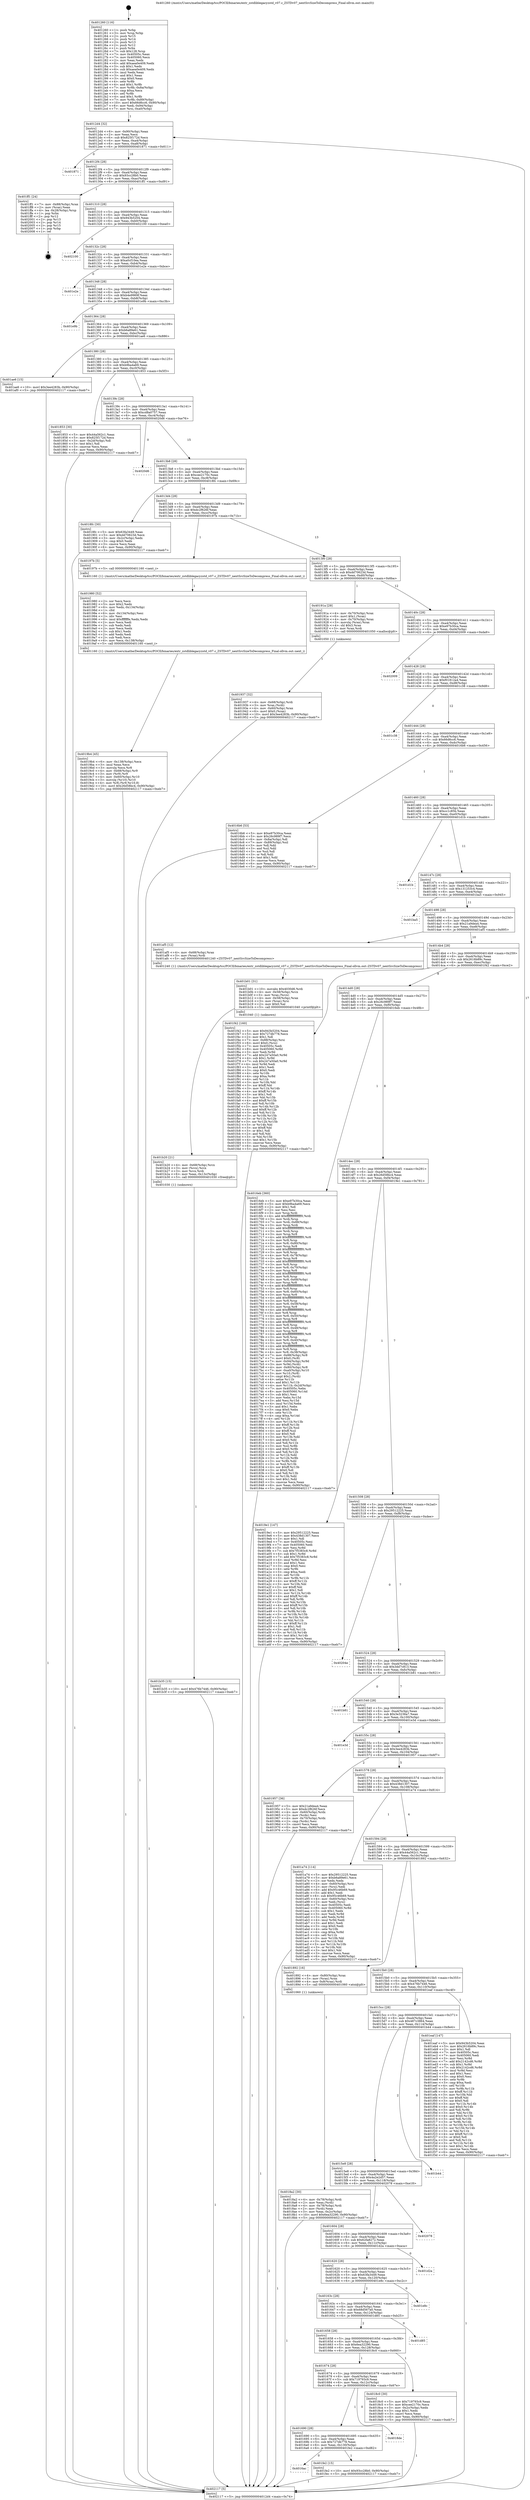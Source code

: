 digraph "0x401260" {
  label = "0x401260 (/mnt/c/Users/mathe/Desktop/tcc/POCII/binaries/extr_zstdliblegacyzstd_v07.c_ZSTDv07_nextSrcSizeToDecompress_Final-ollvm.out::main(0))"
  labelloc = "t"
  node[shape=record]

  Entry [label="",width=0.3,height=0.3,shape=circle,fillcolor=black,style=filled]
  "0x4012d4" [label="{
     0x4012d4 [32]\l
     | [instrs]\l
     &nbsp;&nbsp;0x4012d4 \<+6\>: mov -0x90(%rbp),%eax\l
     &nbsp;&nbsp;0x4012da \<+2\>: mov %eax,%ecx\l
     &nbsp;&nbsp;0x4012dc \<+6\>: sub $0x825f172d,%ecx\l
     &nbsp;&nbsp;0x4012e2 \<+6\>: mov %eax,-0xa4(%rbp)\l
     &nbsp;&nbsp;0x4012e8 \<+6\>: mov %ecx,-0xa8(%rbp)\l
     &nbsp;&nbsp;0x4012ee \<+6\>: je 0000000000401871 \<main+0x611\>\l
  }"]
  "0x401871" [label="{
     0x401871\l
  }", style=dashed]
  "0x4012f4" [label="{
     0x4012f4 [28]\l
     | [instrs]\l
     &nbsp;&nbsp;0x4012f4 \<+5\>: jmp 00000000004012f9 \<main+0x99\>\l
     &nbsp;&nbsp;0x4012f9 \<+6\>: mov -0xa4(%rbp),%eax\l
     &nbsp;&nbsp;0x4012ff \<+5\>: sub $0x93cc28b0,%eax\l
     &nbsp;&nbsp;0x401304 \<+6\>: mov %eax,-0xac(%rbp)\l
     &nbsp;&nbsp;0x40130a \<+6\>: je 0000000000401ff1 \<main+0xd91\>\l
  }"]
  Exit [label="",width=0.3,height=0.3,shape=circle,fillcolor=black,style=filled,peripheries=2]
  "0x401ff1" [label="{
     0x401ff1 [24]\l
     | [instrs]\l
     &nbsp;&nbsp;0x401ff1 \<+7\>: mov -0x88(%rbp),%rax\l
     &nbsp;&nbsp;0x401ff8 \<+2\>: mov (%rax),%eax\l
     &nbsp;&nbsp;0x401ffa \<+4\>: lea -0x28(%rbp),%rsp\l
     &nbsp;&nbsp;0x401ffe \<+1\>: pop %rbx\l
     &nbsp;&nbsp;0x401fff \<+2\>: pop %r12\l
     &nbsp;&nbsp;0x402001 \<+2\>: pop %r13\l
     &nbsp;&nbsp;0x402003 \<+2\>: pop %r14\l
     &nbsp;&nbsp;0x402005 \<+2\>: pop %r15\l
     &nbsp;&nbsp;0x402007 \<+1\>: pop %rbp\l
     &nbsp;&nbsp;0x402008 \<+1\>: ret\l
  }"]
  "0x401310" [label="{
     0x401310 [28]\l
     | [instrs]\l
     &nbsp;&nbsp;0x401310 \<+5\>: jmp 0000000000401315 \<main+0xb5\>\l
     &nbsp;&nbsp;0x401315 \<+6\>: mov -0xa4(%rbp),%eax\l
     &nbsp;&nbsp;0x40131b \<+5\>: sub $0x943b5204,%eax\l
     &nbsp;&nbsp;0x401320 \<+6\>: mov %eax,-0xb0(%rbp)\l
     &nbsp;&nbsp;0x401326 \<+6\>: je 0000000000402100 \<main+0xea0\>\l
  }"]
  "0x4016ac" [label="{
     0x4016ac\l
  }", style=dashed]
  "0x402100" [label="{
     0x402100\l
  }", style=dashed]
  "0x40132c" [label="{
     0x40132c [28]\l
     | [instrs]\l
     &nbsp;&nbsp;0x40132c \<+5\>: jmp 0000000000401331 \<main+0xd1\>\l
     &nbsp;&nbsp;0x401331 \<+6\>: mov -0xa4(%rbp),%eax\l
     &nbsp;&nbsp;0x401337 \<+5\>: sub $0xa0cf10ea,%eax\l
     &nbsp;&nbsp;0x40133c \<+6\>: mov %eax,-0xb4(%rbp)\l
     &nbsp;&nbsp;0x401342 \<+6\>: je 0000000000401e2e \<main+0xbce\>\l
  }"]
  "0x401fe2" [label="{
     0x401fe2 [15]\l
     | [instrs]\l
     &nbsp;&nbsp;0x401fe2 \<+10\>: movl $0x93cc28b0,-0x90(%rbp)\l
     &nbsp;&nbsp;0x401fec \<+5\>: jmp 0000000000402117 \<main+0xeb7\>\l
  }"]
  "0x401e2e" [label="{
     0x401e2e\l
  }", style=dashed]
  "0x401348" [label="{
     0x401348 [28]\l
     | [instrs]\l
     &nbsp;&nbsp;0x401348 \<+5\>: jmp 000000000040134d \<main+0xed\>\l
     &nbsp;&nbsp;0x40134d \<+6\>: mov -0xa4(%rbp),%eax\l
     &nbsp;&nbsp;0x401353 \<+5\>: sub $0xb4e9969f,%eax\l
     &nbsp;&nbsp;0x401358 \<+6\>: mov %eax,-0xb8(%rbp)\l
     &nbsp;&nbsp;0x40135e \<+6\>: je 0000000000401e9b \<main+0xc3b\>\l
  }"]
  "0x401690" [label="{
     0x401690 [28]\l
     | [instrs]\l
     &nbsp;&nbsp;0x401690 \<+5\>: jmp 0000000000401695 \<main+0x435\>\l
     &nbsp;&nbsp;0x401695 \<+6\>: mov -0xa4(%rbp),%eax\l
     &nbsp;&nbsp;0x40169b \<+5\>: sub $0x727db778,%eax\l
     &nbsp;&nbsp;0x4016a0 \<+6\>: mov %eax,-0x130(%rbp)\l
     &nbsp;&nbsp;0x4016a6 \<+6\>: je 0000000000401fe2 \<main+0xd82\>\l
  }"]
  "0x401e9b" [label="{
     0x401e9b\l
  }", style=dashed]
  "0x401364" [label="{
     0x401364 [28]\l
     | [instrs]\l
     &nbsp;&nbsp;0x401364 \<+5\>: jmp 0000000000401369 \<main+0x109\>\l
     &nbsp;&nbsp;0x401369 \<+6\>: mov -0xa4(%rbp),%eax\l
     &nbsp;&nbsp;0x40136f \<+5\>: sub $0xb6a89e61,%eax\l
     &nbsp;&nbsp;0x401374 \<+6\>: mov %eax,-0xbc(%rbp)\l
     &nbsp;&nbsp;0x40137a \<+6\>: je 0000000000401ae6 \<main+0x886\>\l
  }"]
  "0x4018de" [label="{
     0x4018de\l
  }", style=dashed]
  "0x401ae6" [label="{
     0x401ae6 [15]\l
     | [instrs]\l
     &nbsp;&nbsp;0x401ae6 \<+10\>: movl $0x3ee4283b,-0x90(%rbp)\l
     &nbsp;&nbsp;0x401af0 \<+5\>: jmp 0000000000402117 \<main+0xeb7\>\l
  }"]
  "0x401380" [label="{
     0x401380 [28]\l
     | [instrs]\l
     &nbsp;&nbsp;0x401380 \<+5\>: jmp 0000000000401385 \<main+0x125\>\l
     &nbsp;&nbsp;0x401385 \<+6\>: mov -0xa4(%rbp),%eax\l
     &nbsp;&nbsp;0x40138b \<+5\>: sub $0xb9ba4a69,%eax\l
     &nbsp;&nbsp;0x401390 \<+6\>: mov %eax,-0xc0(%rbp)\l
     &nbsp;&nbsp;0x401396 \<+6\>: je 0000000000401853 \<main+0x5f3\>\l
  }"]
  "0x401b35" [label="{
     0x401b35 [15]\l
     | [instrs]\l
     &nbsp;&nbsp;0x401b35 \<+10\>: movl $0x476b7446,-0x90(%rbp)\l
     &nbsp;&nbsp;0x401b3f \<+5\>: jmp 0000000000402117 \<main+0xeb7\>\l
  }"]
  "0x401853" [label="{
     0x401853 [30]\l
     | [instrs]\l
     &nbsp;&nbsp;0x401853 \<+5\>: mov $0x44a562c1,%eax\l
     &nbsp;&nbsp;0x401858 \<+5\>: mov $0x825f172d,%ecx\l
     &nbsp;&nbsp;0x40185d \<+3\>: mov -0x2d(%rbp),%dl\l
     &nbsp;&nbsp;0x401860 \<+3\>: test $0x1,%dl\l
     &nbsp;&nbsp;0x401863 \<+3\>: cmovne %ecx,%eax\l
     &nbsp;&nbsp;0x401866 \<+6\>: mov %eax,-0x90(%rbp)\l
     &nbsp;&nbsp;0x40186c \<+5\>: jmp 0000000000402117 \<main+0xeb7\>\l
  }"]
  "0x40139c" [label="{
     0x40139c [28]\l
     | [instrs]\l
     &nbsp;&nbsp;0x40139c \<+5\>: jmp 00000000004013a1 \<main+0x141\>\l
     &nbsp;&nbsp;0x4013a1 \<+6\>: mov -0xa4(%rbp),%eax\l
     &nbsp;&nbsp;0x4013a7 \<+5\>: sub $0xcd8a0757,%eax\l
     &nbsp;&nbsp;0x4013ac \<+6\>: mov %eax,-0xc4(%rbp)\l
     &nbsp;&nbsp;0x4013b2 \<+6\>: je 00000000004020d6 \<main+0xe76\>\l
  }"]
  "0x401b20" [label="{
     0x401b20 [21]\l
     | [instrs]\l
     &nbsp;&nbsp;0x401b20 \<+4\>: mov -0x68(%rbp),%rcx\l
     &nbsp;&nbsp;0x401b24 \<+3\>: mov (%rcx),%rcx\l
     &nbsp;&nbsp;0x401b27 \<+3\>: mov %rcx,%rdi\l
     &nbsp;&nbsp;0x401b2a \<+6\>: mov %eax,-0x13c(%rbp)\l
     &nbsp;&nbsp;0x401b30 \<+5\>: call 0000000000401030 \<free@plt\>\l
     | [calls]\l
     &nbsp;&nbsp;0x401030 \{1\} (unknown)\l
  }"]
  "0x4020d6" [label="{
     0x4020d6\l
  }", style=dashed]
  "0x4013b8" [label="{
     0x4013b8 [28]\l
     | [instrs]\l
     &nbsp;&nbsp;0x4013b8 \<+5\>: jmp 00000000004013bd \<main+0x15d\>\l
     &nbsp;&nbsp;0x4013bd \<+6\>: mov -0xa4(%rbp),%eax\l
     &nbsp;&nbsp;0x4013c3 \<+5\>: sub $0xcee2170c,%eax\l
     &nbsp;&nbsp;0x4013c8 \<+6\>: mov %eax,-0xc8(%rbp)\l
     &nbsp;&nbsp;0x4013ce \<+6\>: je 00000000004018fc \<main+0x69c\>\l
  }"]
  "0x401b01" [label="{
     0x401b01 [31]\l
     | [instrs]\l
     &nbsp;&nbsp;0x401b01 \<+10\>: movabs $0x4030d6,%rdi\l
     &nbsp;&nbsp;0x401b0b \<+4\>: mov -0x58(%rbp),%rcx\l
     &nbsp;&nbsp;0x401b0f \<+3\>: mov %rax,(%rcx)\l
     &nbsp;&nbsp;0x401b12 \<+4\>: mov -0x58(%rbp),%rax\l
     &nbsp;&nbsp;0x401b16 \<+3\>: mov (%rax),%rsi\l
     &nbsp;&nbsp;0x401b19 \<+2\>: mov $0x0,%al\l
     &nbsp;&nbsp;0x401b1b \<+5\>: call 0000000000401040 \<printf@plt\>\l
     | [calls]\l
     &nbsp;&nbsp;0x401040 \{1\} (unknown)\l
  }"]
  "0x4018fc" [label="{
     0x4018fc [30]\l
     | [instrs]\l
     &nbsp;&nbsp;0x4018fc \<+5\>: mov $0x63fa3449,%eax\l
     &nbsp;&nbsp;0x401901 \<+5\>: mov $0xdd70623d,%ecx\l
     &nbsp;&nbsp;0x401906 \<+3\>: mov -0x2c(%rbp),%edx\l
     &nbsp;&nbsp;0x401909 \<+3\>: cmp $0x0,%edx\l
     &nbsp;&nbsp;0x40190c \<+3\>: cmove %ecx,%eax\l
     &nbsp;&nbsp;0x40190f \<+6\>: mov %eax,-0x90(%rbp)\l
     &nbsp;&nbsp;0x401915 \<+5\>: jmp 0000000000402117 \<main+0xeb7\>\l
  }"]
  "0x4013d4" [label="{
     0x4013d4 [28]\l
     | [instrs]\l
     &nbsp;&nbsp;0x4013d4 \<+5\>: jmp 00000000004013d9 \<main+0x179\>\l
     &nbsp;&nbsp;0x4013d9 \<+6\>: mov -0xa4(%rbp),%eax\l
     &nbsp;&nbsp;0x4013df \<+5\>: sub $0xdc2f626f,%eax\l
     &nbsp;&nbsp;0x4013e4 \<+6\>: mov %eax,-0xcc(%rbp)\l
     &nbsp;&nbsp;0x4013ea \<+6\>: je 000000000040197b \<main+0x71b\>\l
  }"]
  "0x4019b4" [label="{
     0x4019b4 [45]\l
     | [instrs]\l
     &nbsp;&nbsp;0x4019b4 \<+6\>: mov -0x138(%rbp),%ecx\l
     &nbsp;&nbsp;0x4019ba \<+3\>: imul %eax,%ecx\l
     &nbsp;&nbsp;0x4019bd \<+3\>: movslq %ecx,%r8\l
     &nbsp;&nbsp;0x4019c0 \<+4\>: mov -0x68(%rbp),%r9\l
     &nbsp;&nbsp;0x4019c4 \<+3\>: mov (%r9),%r9\l
     &nbsp;&nbsp;0x4019c7 \<+4\>: mov -0x60(%rbp),%r10\l
     &nbsp;&nbsp;0x4019cb \<+3\>: movslq (%r10),%r10\l
     &nbsp;&nbsp;0x4019ce \<+4\>: mov %r8,(%r9,%r10,8)\l
     &nbsp;&nbsp;0x4019d2 \<+10\>: movl $0x26d58bc4,-0x90(%rbp)\l
     &nbsp;&nbsp;0x4019dc \<+5\>: jmp 0000000000402117 \<main+0xeb7\>\l
  }"]
  "0x40197b" [label="{
     0x40197b [5]\l
     | [instrs]\l
     &nbsp;&nbsp;0x40197b \<+5\>: call 0000000000401160 \<next_i\>\l
     | [calls]\l
     &nbsp;&nbsp;0x401160 \{1\} (/mnt/c/Users/mathe/Desktop/tcc/POCII/binaries/extr_zstdliblegacyzstd_v07.c_ZSTDv07_nextSrcSizeToDecompress_Final-ollvm.out::next_i)\l
  }"]
  "0x4013f0" [label="{
     0x4013f0 [28]\l
     | [instrs]\l
     &nbsp;&nbsp;0x4013f0 \<+5\>: jmp 00000000004013f5 \<main+0x195\>\l
     &nbsp;&nbsp;0x4013f5 \<+6\>: mov -0xa4(%rbp),%eax\l
     &nbsp;&nbsp;0x4013fb \<+5\>: sub $0xdd70623d,%eax\l
     &nbsp;&nbsp;0x401400 \<+6\>: mov %eax,-0xd0(%rbp)\l
     &nbsp;&nbsp;0x401406 \<+6\>: je 000000000040191a \<main+0x6ba\>\l
  }"]
  "0x401980" [label="{
     0x401980 [52]\l
     | [instrs]\l
     &nbsp;&nbsp;0x401980 \<+2\>: xor %ecx,%ecx\l
     &nbsp;&nbsp;0x401982 \<+5\>: mov $0x2,%edx\l
     &nbsp;&nbsp;0x401987 \<+6\>: mov %edx,-0x134(%rbp)\l
     &nbsp;&nbsp;0x40198d \<+1\>: cltd\l
     &nbsp;&nbsp;0x40198e \<+6\>: mov -0x134(%rbp),%esi\l
     &nbsp;&nbsp;0x401994 \<+2\>: idiv %esi\l
     &nbsp;&nbsp;0x401996 \<+6\>: imul $0xfffffffe,%edx,%edx\l
     &nbsp;&nbsp;0x40199c \<+2\>: mov %ecx,%edi\l
     &nbsp;&nbsp;0x40199e \<+2\>: sub %edx,%edi\l
     &nbsp;&nbsp;0x4019a0 \<+2\>: mov %ecx,%edx\l
     &nbsp;&nbsp;0x4019a2 \<+3\>: sub $0x1,%edx\l
     &nbsp;&nbsp;0x4019a5 \<+2\>: add %edx,%edi\l
     &nbsp;&nbsp;0x4019a7 \<+2\>: sub %edi,%ecx\l
     &nbsp;&nbsp;0x4019a9 \<+6\>: mov %ecx,-0x138(%rbp)\l
     &nbsp;&nbsp;0x4019af \<+5\>: call 0000000000401160 \<next_i\>\l
     | [calls]\l
     &nbsp;&nbsp;0x401160 \{1\} (/mnt/c/Users/mathe/Desktop/tcc/POCII/binaries/extr_zstdliblegacyzstd_v07.c_ZSTDv07_nextSrcSizeToDecompress_Final-ollvm.out::next_i)\l
  }"]
  "0x40191a" [label="{
     0x40191a [29]\l
     | [instrs]\l
     &nbsp;&nbsp;0x40191a \<+4\>: mov -0x70(%rbp),%rax\l
     &nbsp;&nbsp;0x40191e \<+6\>: movl $0x1,(%rax)\l
     &nbsp;&nbsp;0x401924 \<+4\>: mov -0x70(%rbp),%rax\l
     &nbsp;&nbsp;0x401928 \<+3\>: movslq (%rax),%rax\l
     &nbsp;&nbsp;0x40192b \<+4\>: shl $0x3,%rax\l
     &nbsp;&nbsp;0x40192f \<+3\>: mov %rax,%rdi\l
     &nbsp;&nbsp;0x401932 \<+5\>: call 0000000000401050 \<malloc@plt\>\l
     | [calls]\l
     &nbsp;&nbsp;0x401050 \{1\} (unknown)\l
  }"]
  "0x40140c" [label="{
     0x40140c [28]\l
     | [instrs]\l
     &nbsp;&nbsp;0x40140c \<+5\>: jmp 0000000000401411 \<main+0x1b1\>\l
     &nbsp;&nbsp;0x401411 \<+6\>: mov -0xa4(%rbp),%eax\l
     &nbsp;&nbsp;0x401417 \<+5\>: sub $0xe97b30ca,%eax\l
     &nbsp;&nbsp;0x40141c \<+6\>: mov %eax,-0xd4(%rbp)\l
     &nbsp;&nbsp;0x401422 \<+6\>: je 0000000000402009 \<main+0xda9\>\l
  }"]
  "0x401937" [label="{
     0x401937 [32]\l
     | [instrs]\l
     &nbsp;&nbsp;0x401937 \<+4\>: mov -0x68(%rbp),%rdi\l
     &nbsp;&nbsp;0x40193b \<+3\>: mov %rax,(%rdi)\l
     &nbsp;&nbsp;0x40193e \<+4\>: mov -0x60(%rbp),%rax\l
     &nbsp;&nbsp;0x401942 \<+6\>: movl $0x0,(%rax)\l
     &nbsp;&nbsp;0x401948 \<+10\>: movl $0x3ee4283b,-0x90(%rbp)\l
     &nbsp;&nbsp;0x401952 \<+5\>: jmp 0000000000402117 \<main+0xeb7\>\l
  }"]
  "0x402009" [label="{
     0x402009\l
  }", style=dashed]
  "0x401428" [label="{
     0x401428 [28]\l
     | [instrs]\l
     &nbsp;&nbsp;0x401428 \<+5\>: jmp 000000000040142d \<main+0x1cd\>\l
     &nbsp;&nbsp;0x40142d \<+6\>: mov -0xa4(%rbp),%eax\l
     &nbsp;&nbsp;0x401433 \<+5\>: sub $0xf01812a4,%eax\l
     &nbsp;&nbsp;0x401438 \<+6\>: mov %eax,-0xd8(%rbp)\l
     &nbsp;&nbsp;0x40143e \<+6\>: je 0000000000401c38 \<main+0x9d8\>\l
  }"]
  "0x401674" [label="{
     0x401674 [28]\l
     | [instrs]\l
     &nbsp;&nbsp;0x401674 \<+5\>: jmp 0000000000401679 \<main+0x419\>\l
     &nbsp;&nbsp;0x401679 \<+6\>: mov -0xa4(%rbp),%eax\l
     &nbsp;&nbsp;0x40167f \<+5\>: sub $0x719793c9,%eax\l
     &nbsp;&nbsp;0x401684 \<+6\>: mov %eax,-0x12c(%rbp)\l
     &nbsp;&nbsp;0x40168a \<+6\>: je 00000000004018de \<main+0x67e\>\l
  }"]
  "0x401c38" [label="{
     0x401c38\l
  }", style=dashed]
  "0x401444" [label="{
     0x401444 [28]\l
     | [instrs]\l
     &nbsp;&nbsp;0x401444 \<+5\>: jmp 0000000000401449 \<main+0x1e9\>\l
     &nbsp;&nbsp;0x401449 \<+6\>: mov -0xa4(%rbp),%eax\l
     &nbsp;&nbsp;0x40144f \<+5\>: sub $0x66d6cc6,%eax\l
     &nbsp;&nbsp;0x401454 \<+6\>: mov %eax,-0xdc(%rbp)\l
     &nbsp;&nbsp;0x40145a \<+6\>: je 00000000004016b6 \<main+0x456\>\l
  }"]
  "0x4018c0" [label="{
     0x4018c0 [30]\l
     | [instrs]\l
     &nbsp;&nbsp;0x4018c0 \<+5\>: mov $0x719793c9,%eax\l
     &nbsp;&nbsp;0x4018c5 \<+5\>: mov $0xcee2170c,%ecx\l
     &nbsp;&nbsp;0x4018ca \<+3\>: mov -0x2c(%rbp),%edx\l
     &nbsp;&nbsp;0x4018cd \<+3\>: cmp $0x1,%edx\l
     &nbsp;&nbsp;0x4018d0 \<+3\>: cmovl %ecx,%eax\l
     &nbsp;&nbsp;0x4018d3 \<+6\>: mov %eax,-0x90(%rbp)\l
     &nbsp;&nbsp;0x4018d9 \<+5\>: jmp 0000000000402117 \<main+0xeb7\>\l
  }"]
  "0x4016b6" [label="{
     0x4016b6 [53]\l
     | [instrs]\l
     &nbsp;&nbsp;0x4016b6 \<+5\>: mov $0xe97b30ca,%eax\l
     &nbsp;&nbsp;0x4016bb \<+5\>: mov $0x26c989f7,%ecx\l
     &nbsp;&nbsp;0x4016c0 \<+6\>: mov -0x8a(%rbp),%dl\l
     &nbsp;&nbsp;0x4016c6 \<+7\>: mov -0x89(%rbp),%sil\l
     &nbsp;&nbsp;0x4016cd \<+3\>: mov %dl,%dil\l
     &nbsp;&nbsp;0x4016d0 \<+3\>: and %sil,%dil\l
     &nbsp;&nbsp;0x4016d3 \<+3\>: xor %sil,%dl\l
     &nbsp;&nbsp;0x4016d6 \<+3\>: or %dl,%dil\l
     &nbsp;&nbsp;0x4016d9 \<+4\>: test $0x1,%dil\l
     &nbsp;&nbsp;0x4016dd \<+3\>: cmovne %ecx,%eax\l
     &nbsp;&nbsp;0x4016e0 \<+6\>: mov %eax,-0x90(%rbp)\l
     &nbsp;&nbsp;0x4016e6 \<+5\>: jmp 0000000000402117 \<main+0xeb7\>\l
  }"]
  "0x401460" [label="{
     0x401460 [28]\l
     | [instrs]\l
     &nbsp;&nbsp;0x401460 \<+5\>: jmp 0000000000401465 \<main+0x205\>\l
     &nbsp;&nbsp;0x401465 \<+6\>: mov -0xa4(%rbp),%eax\l
     &nbsp;&nbsp;0x40146b \<+5\>: sub $0xcc1c85b,%eax\l
     &nbsp;&nbsp;0x401470 \<+6\>: mov %eax,-0xe0(%rbp)\l
     &nbsp;&nbsp;0x401476 \<+6\>: je 0000000000401d1b \<main+0xabb\>\l
  }"]
  "0x402117" [label="{
     0x402117 [5]\l
     | [instrs]\l
     &nbsp;&nbsp;0x402117 \<+5\>: jmp 00000000004012d4 \<main+0x74\>\l
  }"]
  "0x401260" [label="{
     0x401260 [116]\l
     | [instrs]\l
     &nbsp;&nbsp;0x401260 \<+1\>: push %rbp\l
     &nbsp;&nbsp;0x401261 \<+3\>: mov %rsp,%rbp\l
     &nbsp;&nbsp;0x401264 \<+2\>: push %r15\l
     &nbsp;&nbsp;0x401266 \<+2\>: push %r14\l
     &nbsp;&nbsp;0x401268 \<+2\>: push %r13\l
     &nbsp;&nbsp;0x40126a \<+2\>: push %r12\l
     &nbsp;&nbsp;0x40126c \<+1\>: push %rbx\l
     &nbsp;&nbsp;0x40126d \<+7\>: sub $0x128,%rsp\l
     &nbsp;&nbsp;0x401274 \<+7\>: mov 0x40505c,%eax\l
     &nbsp;&nbsp;0x40127b \<+7\>: mov 0x405060,%ecx\l
     &nbsp;&nbsp;0x401282 \<+2\>: mov %eax,%edx\l
     &nbsp;&nbsp;0x401284 \<+6\>: add $0xaea0e409,%edx\l
     &nbsp;&nbsp;0x40128a \<+3\>: sub $0x1,%edx\l
     &nbsp;&nbsp;0x40128d \<+6\>: sub $0xaea0e409,%edx\l
     &nbsp;&nbsp;0x401293 \<+3\>: imul %edx,%eax\l
     &nbsp;&nbsp;0x401296 \<+3\>: and $0x1,%eax\l
     &nbsp;&nbsp;0x401299 \<+3\>: cmp $0x0,%eax\l
     &nbsp;&nbsp;0x40129c \<+4\>: sete %r8b\l
     &nbsp;&nbsp;0x4012a0 \<+4\>: and $0x1,%r8b\l
     &nbsp;&nbsp;0x4012a4 \<+7\>: mov %r8b,-0x8a(%rbp)\l
     &nbsp;&nbsp;0x4012ab \<+3\>: cmp $0xa,%ecx\l
     &nbsp;&nbsp;0x4012ae \<+4\>: setl %r8b\l
     &nbsp;&nbsp;0x4012b2 \<+4\>: and $0x1,%r8b\l
     &nbsp;&nbsp;0x4012b6 \<+7\>: mov %r8b,-0x89(%rbp)\l
     &nbsp;&nbsp;0x4012bd \<+10\>: movl $0x66d6cc6,-0x90(%rbp)\l
     &nbsp;&nbsp;0x4012c7 \<+6\>: mov %edi,-0x94(%rbp)\l
     &nbsp;&nbsp;0x4012cd \<+7\>: mov %rsi,-0xa0(%rbp)\l
  }"]
  "0x401658" [label="{
     0x401658 [28]\l
     | [instrs]\l
     &nbsp;&nbsp;0x401658 \<+5\>: jmp 000000000040165d \<main+0x3fd\>\l
     &nbsp;&nbsp;0x40165d \<+6\>: mov -0xa4(%rbp),%eax\l
     &nbsp;&nbsp;0x401663 \<+5\>: sub $0x6ea32290,%eax\l
     &nbsp;&nbsp;0x401668 \<+6\>: mov %eax,-0x128(%rbp)\l
     &nbsp;&nbsp;0x40166e \<+6\>: je 00000000004018c0 \<main+0x660\>\l
  }"]
  "0x401d1b" [label="{
     0x401d1b\l
  }", style=dashed]
  "0x40147c" [label="{
     0x40147c [28]\l
     | [instrs]\l
     &nbsp;&nbsp;0x40147c \<+5\>: jmp 0000000000401481 \<main+0x221\>\l
     &nbsp;&nbsp;0x401481 \<+6\>: mov -0xa4(%rbp),%eax\l
     &nbsp;&nbsp;0x401487 \<+5\>: sub $0x131253c4,%eax\l
     &nbsp;&nbsp;0x40148c \<+6\>: mov %eax,-0xe4(%rbp)\l
     &nbsp;&nbsp;0x401492 \<+6\>: je 0000000000401ba5 \<main+0x945\>\l
  }"]
  "0x401d85" [label="{
     0x401d85\l
  }", style=dashed]
  "0x401ba5" [label="{
     0x401ba5\l
  }", style=dashed]
  "0x401498" [label="{
     0x401498 [28]\l
     | [instrs]\l
     &nbsp;&nbsp;0x401498 \<+5\>: jmp 000000000040149d \<main+0x23d\>\l
     &nbsp;&nbsp;0x40149d \<+6\>: mov -0xa4(%rbp),%eax\l
     &nbsp;&nbsp;0x4014a3 \<+5\>: sub $0x21a9dea4,%eax\l
     &nbsp;&nbsp;0x4014a8 \<+6\>: mov %eax,-0xe8(%rbp)\l
     &nbsp;&nbsp;0x4014ae \<+6\>: je 0000000000401af5 \<main+0x895\>\l
  }"]
  "0x40163c" [label="{
     0x40163c [28]\l
     | [instrs]\l
     &nbsp;&nbsp;0x40163c \<+5\>: jmp 0000000000401641 \<main+0x3e1\>\l
     &nbsp;&nbsp;0x401641 \<+6\>: mov -0xa4(%rbp),%eax\l
     &nbsp;&nbsp;0x401647 \<+5\>: sub $0x68d567a0,%eax\l
     &nbsp;&nbsp;0x40164c \<+6\>: mov %eax,-0x124(%rbp)\l
     &nbsp;&nbsp;0x401652 \<+6\>: je 0000000000401d85 \<main+0xb25\>\l
  }"]
  "0x401af5" [label="{
     0x401af5 [12]\l
     | [instrs]\l
     &nbsp;&nbsp;0x401af5 \<+4\>: mov -0x68(%rbp),%rax\l
     &nbsp;&nbsp;0x401af9 \<+3\>: mov (%rax),%rdi\l
     &nbsp;&nbsp;0x401afc \<+5\>: call 0000000000401240 \<ZSTDv07_nextSrcSizeToDecompress\>\l
     | [calls]\l
     &nbsp;&nbsp;0x401240 \{1\} (/mnt/c/Users/mathe/Desktop/tcc/POCII/binaries/extr_zstdliblegacyzstd_v07.c_ZSTDv07_nextSrcSizeToDecompress_Final-ollvm.out::ZSTDv07_nextSrcSizeToDecompress)\l
  }"]
  "0x4014b4" [label="{
     0x4014b4 [28]\l
     | [instrs]\l
     &nbsp;&nbsp;0x4014b4 \<+5\>: jmp 00000000004014b9 \<main+0x259\>\l
     &nbsp;&nbsp;0x4014b9 \<+6\>: mov -0xa4(%rbp),%eax\l
     &nbsp;&nbsp;0x4014bf \<+5\>: sub $0x2616b89c,%eax\l
     &nbsp;&nbsp;0x4014c4 \<+6\>: mov %eax,-0xec(%rbp)\l
     &nbsp;&nbsp;0x4014ca \<+6\>: je 0000000000401f42 \<main+0xce2\>\l
  }"]
  "0x401e8c" [label="{
     0x401e8c\l
  }", style=dashed]
  "0x401f42" [label="{
     0x401f42 [160]\l
     | [instrs]\l
     &nbsp;&nbsp;0x401f42 \<+5\>: mov $0x943b5204,%eax\l
     &nbsp;&nbsp;0x401f47 \<+5\>: mov $0x727db778,%ecx\l
     &nbsp;&nbsp;0x401f4c \<+2\>: mov $0x1,%dl\l
     &nbsp;&nbsp;0x401f4e \<+7\>: mov -0x88(%rbp),%rsi\l
     &nbsp;&nbsp;0x401f55 \<+6\>: movl $0x0,(%rsi)\l
     &nbsp;&nbsp;0x401f5b \<+7\>: mov 0x40505c,%edi\l
     &nbsp;&nbsp;0x401f62 \<+8\>: mov 0x405060,%r8d\l
     &nbsp;&nbsp;0x401f6a \<+3\>: mov %edi,%r9d\l
     &nbsp;&nbsp;0x401f6d \<+7\>: add $0x247a50a0,%r9d\l
     &nbsp;&nbsp;0x401f74 \<+4\>: sub $0x1,%r9d\l
     &nbsp;&nbsp;0x401f78 \<+7\>: sub $0x247a50a0,%r9d\l
     &nbsp;&nbsp;0x401f7f \<+4\>: imul %r9d,%edi\l
     &nbsp;&nbsp;0x401f83 \<+3\>: and $0x1,%edi\l
     &nbsp;&nbsp;0x401f86 \<+3\>: cmp $0x0,%edi\l
     &nbsp;&nbsp;0x401f89 \<+4\>: sete %r10b\l
     &nbsp;&nbsp;0x401f8d \<+4\>: cmp $0xa,%r8d\l
     &nbsp;&nbsp;0x401f91 \<+4\>: setl %r11b\l
     &nbsp;&nbsp;0x401f95 \<+3\>: mov %r10b,%bl\l
     &nbsp;&nbsp;0x401f98 \<+3\>: xor $0xff,%bl\l
     &nbsp;&nbsp;0x401f9b \<+3\>: mov %r11b,%r14b\l
     &nbsp;&nbsp;0x401f9e \<+4\>: xor $0xff,%r14b\l
     &nbsp;&nbsp;0x401fa2 \<+3\>: xor $0x1,%dl\l
     &nbsp;&nbsp;0x401fa5 \<+3\>: mov %bl,%r15b\l
     &nbsp;&nbsp;0x401fa8 \<+4\>: and $0xff,%r15b\l
     &nbsp;&nbsp;0x401fac \<+3\>: and %dl,%r10b\l
     &nbsp;&nbsp;0x401faf \<+3\>: mov %r14b,%r12b\l
     &nbsp;&nbsp;0x401fb2 \<+4\>: and $0xff,%r12b\l
     &nbsp;&nbsp;0x401fb6 \<+3\>: and %dl,%r11b\l
     &nbsp;&nbsp;0x401fb9 \<+3\>: or %r10b,%r15b\l
     &nbsp;&nbsp;0x401fbc \<+3\>: or %r11b,%r12b\l
     &nbsp;&nbsp;0x401fbf \<+3\>: xor %r12b,%r15b\l
     &nbsp;&nbsp;0x401fc2 \<+3\>: or %r14b,%bl\l
     &nbsp;&nbsp;0x401fc5 \<+3\>: xor $0xff,%bl\l
     &nbsp;&nbsp;0x401fc8 \<+3\>: or $0x1,%dl\l
     &nbsp;&nbsp;0x401fcb \<+2\>: and %dl,%bl\l
     &nbsp;&nbsp;0x401fcd \<+3\>: or %bl,%r15b\l
     &nbsp;&nbsp;0x401fd0 \<+4\>: test $0x1,%r15b\l
     &nbsp;&nbsp;0x401fd4 \<+3\>: cmovne %ecx,%eax\l
     &nbsp;&nbsp;0x401fd7 \<+6\>: mov %eax,-0x90(%rbp)\l
     &nbsp;&nbsp;0x401fdd \<+5\>: jmp 0000000000402117 \<main+0xeb7\>\l
  }"]
  "0x4014d0" [label="{
     0x4014d0 [28]\l
     | [instrs]\l
     &nbsp;&nbsp;0x4014d0 \<+5\>: jmp 00000000004014d5 \<main+0x275\>\l
     &nbsp;&nbsp;0x4014d5 \<+6\>: mov -0xa4(%rbp),%eax\l
     &nbsp;&nbsp;0x4014db \<+5\>: sub $0x26c989f7,%eax\l
     &nbsp;&nbsp;0x4014e0 \<+6\>: mov %eax,-0xf0(%rbp)\l
     &nbsp;&nbsp;0x4014e6 \<+6\>: je 00000000004016eb \<main+0x48b\>\l
  }"]
  "0x401620" [label="{
     0x401620 [28]\l
     | [instrs]\l
     &nbsp;&nbsp;0x401620 \<+5\>: jmp 0000000000401625 \<main+0x3c5\>\l
     &nbsp;&nbsp;0x401625 \<+6\>: mov -0xa4(%rbp),%eax\l
     &nbsp;&nbsp;0x40162b \<+5\>: sub $0x63fa3449,%eax\l
     &nbsp;&nbsp;0x401630 \<+6\>: mov %eax,-0x120(%rbp)\l
     &nbsp;&nbsp;0x401636 \<+6\>: je 0000000000401e8c \<main+0xc2c\>\l
  }"]
  "0x4016eb" [label="{
     0x4016eb [360]\l
     | [instrs]\l
     &nbsp;&nbsp;0x4016eb \<+5\>: mov $0xe97b30ca,%eax\l
     &nbsp;&nbsp;0x4016f0 \<+5\>: mov $0xb9ba4a69,%ecx\l
     &nbsp;&nbsp;0x4016f5 \<+2\>: mov $0x1,%dl\l
     &nbsp;&nbsp;0x4016f7 \<+2\>: xor %esi,%esi\l
     &nbsp;&nbsp;0x4016f9 \<+3\>: mov %rsp,%rdi\l
     &nbsp;&nbsp;0x4016fc \<+4\>: add $0xfffffffffffffff0,%rdi\l
     &nbsp;&nbsp;0x401700 \<+3\>: mov %rdi,%rsp\l
     &nbsp;&nbsp;0x401703 \<+7\>: mov %rdi,-0x88(%rbp)\l
     &nbsp;&nbsp;0x40170a \<+3\>: mov %rsp,%rdi\l
     &nbsp;&nbsp;0x40170d \<+4\>: add $0xfffffffffffffff0,%rdi\l
     &nbsp;&nbsp;0x401711 \<+3\>: mov %rdi,%rsp\l
     &nbsp;&nbsp;0x401714 \<+3\>: mov %rsp,%r8\l
     &nbsp;&nbsp;0x401717 \<+4\>: add $0xfffffffffffffff0,%r8\l
     &nbsp;&nbsp;0x40171b \<+3\>: mov %r8,%rsp\l
     &nbsp;&nbsp;0x40171e \<+4\>: mov %r8,-0x80(%rbp)\l
     &nbsp;&nbsp;0x401722 \<+3\>: mov %rsp,%r8\l
     &nbsp;&nbsp;0x401725 \<+4\>: add $0xfffffffffffffff0,%r8\l
     &nbsp;&nbsp;0x401729 \<+3\>: mov %r8,%rsp\l
     &nbsp;&nbsp;0x40172c \<+4\>: mov %r8,-0x78(%rbp)\l
     &nbsp;&nbsp;0x401730 \<+3\>: mov %rsp,%r8\l
     &nbsp;&nbsp;0x401733 \<+4\>: add $0xfffffffffffffff0,%r8\l
     &nbsp;&nbsp;0x401737 \<+3\>: mov %r8,%rsp\l
     &nbsp;&nbsp;0x40173a \<+4\>: mov %r8,-0x70(%rbp)\l
     &nbsp;&nbsp;0x40173e \<+3\>: mov %rsp,%r8\l
     &nbsp;&nbsp;0x401741 \<+4\>: add $0xfffffffffffffff0,%r8\l
     &nbsp;&nbsp;0x401745 \<+3\>: mov %r8,%rsp\l
     &nbsp;&nbsp;0x401748 \<+4\>: mov %r8,-0x68(%rbp)\l
     &nbsp;&nbsp;0x40174c \<+3\>: mov %rsp,%r8\l
     &nbsp;&nbsp;0x40174f \<+4\>: add $0xfffffffffffffff0,%r8\l
     &nbsp;&nbsp;0x401753 \<+3\>: mov %r8,%rsp\l
     &nbsp;&nbsp;0x401756 \<+4\>: mov %r8,-0x60(%rbp)\l
     &nbsp;&nbsp;0x40175a \<+3\>: mov %rsp,%r8\l
     &nbsp;&nbsp;0x40175d \<+4\>: add $0xfffffffffffffff0,%r8\l
     &nbsp;&nbsp;0x401761 \<+3\>: mov %r8,%rsp\l
     &nbsp;&nbsp;0x401764 \<+4\>: mov %r8,-0x58(%rbp)\l
     &nbsp;&nbsp;0x401768 \<+3\>: mov %rsp,%r8\l
     &nbsp;&nbsp;0x40176b \<+4\>: add $0xfffffffffffffff0,%r8\l
     &nbsp;&nbsp;0x40176f \<+3\>: mov %r8,%rsp\l
     &nbsp;&nbsp;0x401772 \<+4\>: mov %r8,-0x50(%rbp)\l
     &nbsp;&nbsp;0x401776 \<+3\>: mov %rsp,%r8\l
     &nbsp;&nbsp;0x401779 \<+4\>: add $0xfffffffffffffff0,%r8\l
     &nbsp;&nbsp;0x40177d \<+3\>: mov %r8,%rsp\l
     &nbsp;&nbsp;0x401780 \<+4\>: mov %r8,-0x48(%rbp)\l
     &nbsp;&nbsp;0x401784 \<+3\>: mov %rsp,%r8\l
     &nbsp;&nbsp;0x401787 \<+4\>: add $0xfffffffffffffff0,%r8\l
     &nbsp;&nbsp;0x40178b \<+3\>: mov %r8,%rsp\l
     &nbsp;&nbsp;0x40178e \<+4\>: mov %r8,-0x40(%rbp)\l
     &nbsp;&nbsp;0x401792 \<+3\>: mov %rsp,%r8\l
     &nbsp;&nbsp;0x401795 \<+4\>: add $0xfffffffffffffff0,%r8\l
     &nbsp;&nbsp;0x401799 \<+3\>: mov %r8,%rsp\l
     &nbsp;&nbsp;0x40179c \<+4\>: mov %r8,-0x38(%rbp)\l
     &nbsp;&nbsp;0x4017a0 \<+7\>: mov -0x88(%rbp),%r8\l
     &nbsp;&nbsp;0x4017a7 \<+7\>: movl $0x0,(%r8)\l
     &nbsp;&nbsp;0x4017ae \<+7\>: mov -0x94(%rbp),%r9d\l
     &nbsp;&nbsp;0x4017b5 \<+3\>: mov %r9d,(%rdi)\l
     &nbsp;&nbsp;0x4017b8 \<+4\>: mov -0x80(%rbp),%r8\l
     &nbsp;&nbsp;0x4017bc \<+7\>: mov -0xa0(%rbp),%r10\l
     &nbsp;&nbsp;0x4017c3 \<+3\>: mov %r10,(%r8)\l
     &nbsp;&nbsp;0x4017c6 \<+3\>: cmpl $0x2,(%rdi)\l
     &nbsp;&nbsp;0x4017c9 \<+4\>: setne %r11b\l
     &nbsp;&nbsp;0x4017cd \<+4\>: and $0x1,%r11b\l
     &nbsp;&nbsp;0x4017d1 \<+4\>: mov %r11b,-0x2d(%rbp)\l
     &nbsp;&nbsp;0x4017d5 \<+7\>: mov 0x40505c,%ebx\l
     &nbsp;&nbsp;0x4017dc \<+8\>: mov 0x405060,%r14d\l
     &nbsp;&nbsp;0x4017e4 \<+3\>: sub $0x1,%esi\l
     &nbsp;&nbsp;0x4017e7 \<+3\>: mov %ebx,%r15d\l
     &nbsp;&nbsp;0x4017ea \<+3\>: add %esi,%r15d\l
     &nbsp;&nbsp;0x4017ed \<+4\>: imul %r15d,%ebx\l
     &nbsp;&nbsp;0x4017f1 \<+3\>: and $0x1,%ebx\l
     &nbsp;&nbsp;0x4017f4 \<+3\>: cmp $0x0,%ebx\l
     &nbsp;&nbsp;0x4017f7 \<+4\>: sete %r11b\l
     &nbsp;&nbsp;0x4017fb \<+4\>: cmp $0xa,%r14d\l
     &nbsp;&nbsp;0x4017ff \<+4\>: setl %r12b\l
     &nbsp;&nbsp;0x401803 \<+3\>: mov %r11b,%r13b\l
     &nbsp;&nbsp;0x401806 \<+4\>: xor $0xff,%r13b\l
     &nbsp;&nbsp;0x40180a \<+3\>: mov %r12b,%sil\l
     &nbsp;&nbsp;0x40180d \<+4\>: xor $0xff,%sil\l
     &nbsp;&nbsp;0x401811 \<+3\>: xor $0x0,%dl\l
     &nbsp;&nbsp;0x401814 \<+3\>: mov %r13b,%dil\l
     &nbsp;&nbsp;0x401817 \<+4\>: and $0x0,%dil\l
     &nbsp;&nbsp;0x40181b \<+3\>: and %dl,%r11b\l
     &nbsp;&nbsp;0x40181e \<+3\>: mov %sil,%r8b\l
     &nbsp;&nbsp;0x401821 \<+4\>: and $0x0,%r8b\l
     &nbsp;&nbsp;0x401825 \<+3\>: and %dl,%r12b\l
     &nbsp;&nbsp;0x401828 \<+3\>: or %r11b,%dil\l
     &nbsp;&nbsp;0x40182b \<+3\>: or %r12b,%r8b\l
     &nbsp;&nbsp;0x40182e \<+3\>: xor %r8b,%dil\l
     &nbsp;&nbsp;0x401831 \<+3\>: or %sil,%r13b\l
     &nbsp;&nbsp;0x401834 \<+4\>: xor $0xff,%r13b\l
     &nbsp;&nbsp;0x401838 \<+3\>: or $0x0,%dl\l
     &nbsp;&nbsp;0x40183b \<+3\>: and %dl,%r13b\l
     &nbsp;&nbsp;0x40183e \<+3\>: or %r13b,%dil\l
     &nbsp;&nbsp;0x401841 \<+4\>: test $0x1,%dil\l
     &nbsp;&nbsp;0x401845 \<+3\>: cmovne %ecx,%eax\l
     &nbsp;&nbsp;0x401848 \<+6\>: mov %eax,-0x90(%rbp)\l
     &nbsp;&nbsp;0x40184e \<+5\>: jmp 0000000000402117 \<main+0xeb7\>\l
  }"]
  "0x4014ec" [label="{
     0x4014ec [28]\l
     | [instrs]\l
     &nbsp;&nbsp;0x4014ec \<+5\>: jmp 00000000004014f1 \<main+0x291\>\l
     &nbsp;&nbsp;0x4014f1 \<+6\>: mov -0xa4(%rbp),%eax\l
     &nbsp;&nbsp;0x4014f7 \<+5\>: sub $0x26d58bc4,%eax\l
     &nbsp;&nbsp;0x4014fc \<+6\>: mov %eax,-0xf4(%rbp)\l
     &nbsp;&nbsp;0x401502 \<+6\>: je 00000000004019e1 \<main+0x781\>\l
  }"]
  "0x401d2a" [label="{
     0x401d2a\l
  }", style=dashed]
  "0x401604" [label="{
     0x401604 [28]\l
     | [instrs]\l
     &nbsp;&nbsp;0x401604 \<+5\>: jmp 0000000000401609 \<main+0x3a9\>\l
     &nbsp;&nbsp;0x401609 \<+6\>: mov -0xa4(%rbp),%eax\l
     &nbsp;&nbsp;0x40160f \<+5\>: sub $0x62fa8272,%eax\l
     &nbsp;&nbsp;0x401614 \<+6\>: mov %eax,-0x11c(%rbp)\l
     &nbsp;&nbsp;0x40161a \<+6\>: je 0000000000401d2a \<main+0xaca\>\l
  }"]
  "0x4019e1" [label="{
     0x4019e1 [147]\l
     | [instrs]\l
     &nbsp;&nbsp;0x4019e1 \<+5\>: mov $0x29512225,%eax\l
     &nbsp;&nbsp;0x4019e6 \<+5\>: mov $0x438d1307,%ecx\l
     &nbsp;&nbsp;0x4019eb \<+2\>: mov $0x1,%dl\l
     &nbsp;&nbsp;0x4019ed \<+7\>: mov 0x40505c,%esi\l
     &nbsp;&nbsp;0x4019f4 \<+7\>: mov 0x405060,%edi\l
     &nbsp;&nbsp;0x4019fb \<+3\>: mov %esi,%r8d\l
     &nbsp;&nbsp;0x4019fe \<+7\>: sub $0x7f5383c8,%r8d\l
     &nbsp;&nbsp;0x401a05 \<+4\>: sub $0x1,%r8d\l
     &nbsp;&nbsp;0x401a09 \<+7\>: add $0x7f5383c8,%r8d\l
     &nbsp;&nbsp;0x401a10 \<+4\>: imul %r8d,%esi\l
     &nbsp;&nbsp;0x401a14 \<+3\>: and $0x1,%esi\l
     &nbsp;&nbsp;0x401a17 \<+3\>: cmp $0x0,%esi\l
     &nbsp;&nbsp;0x401a1a \<+4\>: sete %r9b\l
     &nbsp;&nbsp;0x401a1e \<+3\>: cmp $0xa,%edi\l
     &nbsp;&nbsp;0x401a21 \<+4\>: setl %r10b\l
     &nbsp;&nbsp;0x401a25 \<+3\>: mov %r9b,%r11b\l
     &nbsp;&nbsp;0x401a28 \<+4\>: xor $0xff,%r11b\l
     &nbsp;&nbsp;0x401a2c \<+3\>: mov %r10b,%bl\l
     &nbsp;&nbsp;0x401a2f \<+3\>: xor $0xff,%bl\l
     &nbsp;&nbsp;0x401a32 \<+3\>: xor $0x1,%dl\l
     &nbsp;&nbsp;0x401a35 \<+3\>: mov %r11b,%r14b\l
     &nbsp;&nbsp;0x401a38 \<+4\>: and $0xff,%r14b\l
     &nbsp;&nbsp;0x401a3c \<+3\>: and %dl,%r9b\l
     &nbsp;&nbsp;0x401a3f \<+3\>: mov %bl,%r15b\l
     &nbsp;&nbsp;0x401a42 \<+4\>: and $0xff,%r15b\l
     &nbsp;&nbsp;0x401a46 \<+3\>: and %dl,%r10b\l
     &nbsp;&nbsp;0x401a49 \<+3\>: or %r9b,%r14b\l
     &nbsp;&nbsp;0x401a4c \<+3\>: or %r10b,%r15b\l
     &nbsp;&nbsp;0x401a4f \<+3\>: xor %r15b,%r14b\l
     &nbsp;&nbsp;0x401a52 \<+3\>: or %bl,%r11b\l
     &nbsp;&nbsp;0x401a55 \<+4\>: xor $0xff,%r11b\l
     &nbsp;&nbsp;0x401a59 \<+3\>: or $0x1,%dl\l
     &nbsp;&nbsp;0x401a5c \<+3\>: and %dl,%r11b\l
     &nbsp;&nbsp;0x401a5f \<+3\>: or %r11b,%r14b\l
     &nbsp;&nbsp;0x401a62 \<+4\>: test $0x1,%r14b\l
     &nbsp;&nbsp;0x401a66 \<+3\>: cmovne %ecx,%eax\l
     &nbsp;&nbsp;0x401a69 \<+6\>: mov %eax,-0x90(%rbp)\l
     &nbsp;&nbsp;0x401a6f \<+5\>: jmp 0000000000402117 \<main+0xeb7\>\l
  }"]
  "0x401508" [label="{
     0x401508 [28]\l
     | [instrs]\l
     &nbsp;&nbsp;0x401508 \<+5\>: jmp 000000000040150d \<main+0x2ad\>\l
     &nbsp;&nbsp;0x40150d \<+6\>: mov -0xa4(%rbp),%eax\l
     &nbsp;&nbsp;0x401513 \<+5\>: sub $0x29512225,%eax\l
     &nbsp;&nbsp;0x401518 \<+6\>: mov %eax,-0xf8(%rbp)\l
     &nbsp;&nbsp;0x40151e \<+6\>: je 000000000040204e \<main+0xdee\>\l
  }"]
  "0x402078" [label="{
     0x402078\l
  }", style=dashed]
  "0x40204e" [label="{
     0x40204e\l
  }", style=dashed]
  "0x401524" [label="{
     0x401524 [28]\l
     | [instrs]\l
     &nbsp;&nbsp;0x401524 \<+5\>: jmp 0000000000401529 \<main+0x2c9\>\l
     &nbsp;&nbsp;0x401529 \<+6\>: mov -0xa4(%rbp),%eax\l
     &nbsp;&nbsp;0x40152f \<+5\>: sub $0x3dd7c813,%eax\l
     &nbsp;&nbsp;0x401534 \<+6\>: mov %eax,-0xfc(%rbp)\l
     &nbsp;&nbsp;0x40153a \<+6\>: je 0000000000401b81 \<main+0x921\>\l
  }"]
  "0x4015e8" [label="{
     0x4015e8 [28]\l
     | [instrs]\l
     &nbsp;&nbsp;0x4015e8 \<+5\>: jmp 00000000004015ed \<main+0x38d\>\l
     &nbsp;&nbsp;0x4015ed \<+6\>: mov -0xa4(%rbp),%eax\l
     &nbsp;&nbsp;0x4015f3 \<+5\>: sub $0x4a2e2d57,%eax\l
     &nbsp;&nbsp;0x4015f8 \<+6\>: mov %eax,-0x118(%rbp)\l
     &nbsp;&nbsp;0x4015fe \<+6\>: je 0000000000402078 \<main+0xe18\>\l
  }"]
  "0x401b81" [label="{
     0x401b81\l
  }", style=dashed]
  "0x401540" [label="{
     0x401540 [28]\l
     | [instrs]\l
     &nbsp;&nbsp;0x401540 \<+5\>: jmp 0000000000401545 \<main+0x2e5\>\l
     &nbsp;&nbsp;0x401545 \<+6\>: mov -0xa4(%rbp),%eax\l
     &nbsp;&nbsp;0x40154b \<+5\>: sub $0x3e3236a7,%eax\l
     &nbsp;&nbsp;0x401550 \<+6\>: mov %eax,-0x100(%rbp)\l
     &nbsp;&nbsp;0x401556 \<+6\>: je 0000000000401e3d \<main+0xbdd\>\l
  }"]
  "0x401b44" [label="{
     0x401b44\l
  }", style=dashed]
  "0x401e3d" [label="{
     0x401e3d\l
  }", style=dashed]
  "0x40155c" [label="{
     0x40155c [28]\l
     | [instrs]\l
     &nbsp;&nbsp;0x40155c \<+5\>: jmp 0000000000401561 \<main+0x301\>\l
     &nbsp;&nbsp;0x401561 \<+6\>: mov -0xa4(%rbp),%eax\l
     &nbsp;&nbsp;0x401567 \<+5\>: sub $0x3ee4283b,%eax\l
     &nbsp;&nbsp;0x40156c \<+6\>: mov %eax,-0x104(%rbp)\l
     &nbsp;&nbsp;0x401572 \<+6\>: je 0000000000401957 \<main+0x6f7\>\l
  }"]
  "0x4015cc" [label="{
     0x4015cc [28]\l
     | [instrs]\l
     &nbsp;&nbsp;0x4015cc \<+5\>: jmp 00000000004015d1 \<main+0x371\>\l
     &nbsp;&nbsp;0x4015d1 \<+6\>: mov -0xa4(%rbp),%eax\l
     &nbsp;&nbsp;0x4015d7 \<+5\>: sub $0x487c3864,%eax\l
     &nbsp;&nbsp;0x4015dc \<+6\>: mov %eax,-0x114(%rbp)\l
     &nbsp;&nbsp;0x4015e2 \<+6\>: je 0000000000401b44 \<main+0x8e4\>\l
  }"]
  "0x401957" [label="{
     0x401957 [36]\l
     | [instrs]\l
     &nbsp;&nbsp;0x401957 \<+5\>: mov $0x21a9dea4,%eax\l
     &nbsp;&nbsp;0x40195c \<+5\>: mov $0xdc2f626f,%ecx\l
     &nbsp;&nbsp;0x401961 \<+4\>: mov -0x60(%rbp),%rdx\l
     &nbsp;&nbsp;0x401965 \<+2\>: mov (%rdx),%esi\l
     &nbsp;&nbsp;0x401967 \<+4\>: mov -0x70(%rbp),%rdx\l
     &nbsp;&nbsp;0x40196b \<+2\>: cmp (%rdx),%esi\l
     &nbsp;&nbsp;0x40196d \<+3\>: cmovl %ecx,%eax\l
     &nbsp;&nbsp;0x401970 \<+6\>: mov %eax,-0x90(%rbp)\l
     &nbsp;&nbsp;0x401976 \<+5\>: jmp 0000000000402117 \<main+0xeb7\>\l
  }"]
  "0x401578" [label="{
     0x401578 [28]\l
     | [instrs]\l
     &nbsp;&nbsp;0x401578 \<+5\>: jmp 000000000040157d \<main+0x31d\>\l
     &nbsp;&nbsp;0x40157d \<+6\>: mov -0xa4(%rbp),%eax\l
     &nbsp;&nbsp;0x401583 \<+5\>: sub $0x438d1307,%eax\l
     &nbsp;&nbsp;0x401588 \<+6\>: mov %eax,-0x108(%rbp)\l
     &nbsp;&nbsp;0x40158e \<+6\>: je 0000000000401a74 \<main+0x814\>\l
  }"]
  "0x401eaf" [label="{
     0x401eaf [147]\l
     | [instrs]\l
     &nbsp;&nbsp;0x401eaf \<+5\>: mov $0x943b5204,%eax\l
     &nbsp;&nbsp;0x401eb4 \<+5\>: mov $0x2616b89c,%ecx\l
     &nbsp;&nbsp;0x401eb9 \<+2\>: mov $0x1,%dl\l
     &nbsp;&nbsp;0x401ebb \<+7\>: mov 0x40505c,%esi\l
     &nbsp;&nbsp;0x401ec2 \<+7\>: mov 0x405060,%edi\l
     &nbsp;&nbsp;0x401ec9 \<+3\>: mov %esi,%r8d\l
     &nbsp;&nbsp;0x401ecc \<+7\>: add $0x2142cd6,%r8d\l
     &nbsp;&nbsp;0x401ed3 \<+4\>: sub $0x1,%r8d\l
     &nbsp;&nbsp;0x401ed7 \<+7\>: sub $0x2142cd6,%r8d\l
     &nbsp;&nbsp;0x401ede \<+4\>: imul %r8d,%esi\l
     &nbsp;&nbsp;0x401ee2 \<+3\>: and $0x1,%esi\l
     &nbsp;&nbsp;0x401ee5 \<+3\>: cmp $0x0,%esi\l
     &nbsp;&nbsp;0x401ee8 \<+4\>: sete %r9b\l
     &nbsp;&nbsp;0x401eec \<+3\>: cmp $0xa,%edi\l
     &nbsp;&nbsp;0x401eef \<+4\>: setl %r10b\l
     &nbsp;&nbsp;0x401ef3 \<+3\>: mov %r9b,%r11b\l
     &nbsp;&nbsp;0x401ef6 \<+4\>: xor $0xff,%r11b\l
     &nbsp;&nbsp;0x401efa \<+3\>: mov %r10b,%bl\l
     &nbsp;&nbsp;0x401efd \<+3\>: xor $0xff,%bl\l
     &nbsp;&nbsp;0x401f00 \<+3\>: xor $0x0,%dl\l
     &nbsp;&nbsp;0x401f03 \<+3\>: mov %r11b,%r14b\l
     &nbsp;&nbsp;0x401f06 \<+4\>: and $0x0,%r14b\l
     &nbsp;&nbsp;0x401f0a \<+3\>: and %dl,%r9b\l
     &nbsp;&nbsp;0x401f0d \<+3\>: mov %bl,%r15b\l
     &nbsp;&nbsp;0x401f10 \<+4\>: and $0x0,%r15b\l
     &nbsp;&nbsp;0x401f14 \<+3\>: and %dl,%r10b\l
     &nbsp;&nbsp;0x401f17 \<+3\>: or %r9b,%r14b\l
     &nbsp;&nbsp;0x401f1a \<+3\>: or %r10b,%r15b\l
     &nbsp;&nbsp;0x401f1d \<+3\>: xor %r15b,%r14b\l
     &nbsp;&nbsp;0x401f20 \<+3\>: or %bl,%r11b\l
     &nbsp;&nbsp;0x401f23 \<+4\>: xor $0xff,%r11b\l
     &nbsp;&nbsp;0x401f27 \<+3\>: or $0x0,%dl\l
     &nbsp;&nbsp;0x401f2a \<+3\>: and %dl,%r11b\l
     &nbsp;&nbsp;0x401f2d \<+3\>: or %r11b,%r14b\l
     &nbsp;&nbsp;0x401f30 \<+4\>: test $0x1,%r14b\l
     &nbsp;&nbsp;0x401f34 \<+3\>: cmovne %ecx,%eax\l
     &nbsp;&nbsp;0x401f37 \<+6\>: mov %eax,-0x90(%rbp)\l
     &nbsp;&nbsp;0x401f3d \<+5\>: jmp 0000000000402117 \<main+0xeb7\>\l
  }"]
  "0x401a74" [label="{
     0x401a74 [114]\l
     | [instrs]\l
     &nbsp;&nbsp;0x401a74 \<+5\>: mov $0x29512225,%eax\l
     &nbsp;&nbsp;0x401a79 \<+5\>: mov $0xb6a89e61,%ecx\l
     &nbsp;&nbsp;0x401a7e \<+2\>: xor %edx,%edx\l
     &nbsp;&nbsp;0x401a80 \<+4\>: mov -0x60(%rbp),%rsi\l
     &nbsp;&nbsp;0x401a84 \<+2\>: mov (%rsi),%edi\l
     &nbsp;&nbsp;0x401a86 \<+6\>: add $0x95c46b69,%edi\l
     &nbsp;&nbsp;0x401a8c \<+3\>: add $0x1,%edi\l
     &nbsp;&nbsp;0x401a8f \<+6\>: sub $0x95c46b69,%edi\l
     &nbsp;&nbsp;0x401a95 \<+4\>: mov -0x60(%rbp),%rsi\l
     &nbsp;&nbsp;0x401a99 \<+2\>: mov %edi,(%rsi)\l
     &nbsp;&nbsp;0x401a9b \<+7\>: mov 0x40505c,%edi\l
     &nbsp;&nbsp;0x401aa2 \<+8\>: mov 0x405060,%r8d\l
     &nbsp;&nbsp;0x401aaa \<+3\>: sub $0x1,%edx\l
     &nbsp;&nbsp;0x401aad \<+3\>: mov %edi,%r9d\l
     &nbsp;&nbsp;0x401ab0 \<+3\>: add %edx,%r9d\l
     &nbsp;&nbsp;0x401ab3 \<+4\>: imul %r9d,%edi\l
     &nbsp;&nbsp;0x401ab7 \<+3\>: and $0x1,%edi\l
     &nbsp;&nbsp;0x401aba \<+3\>: cmp $0x0,%edi\l
     &nbsp;&nbsp;0x401abd \<+4\>: sete %r10b\l
     &nbsp;&nbsp;0x401ac1 \<+4\>: cmp $0xa,%r8d\l
     &nbsp;&nbsp;0x401ac5 \<+4\>: setl %r11b\l
     &nbsp;&nbsp;0x401ac9 \<+3\>: mov %r10b,%bl\l
     &nbsp;&nbsp;0x401acc \<+3\>: and %r11b,%bl\l
     &nbsp;&nbsp;0x401acf \<+3\>: xor %r11b,%r10b\l
     &nbsp;&nbsp;0x401ad2 \<+3\>: or %r10b,%bl\l
     &nbsp;&nbsp;0x401ad5 \<+3\>: test $0x1,%bl\l
     &nbsp;&nbsp;0x401ad8 \<+3\>: cmovne %ecx,%eax\l
     &nbsp;&nbsp;0x401adb \<+6\>: mov %eax,-0x90(%rbp)\l
     &nbsp;&nbsp;0x401ae1 \<+5\>: jmp 0000000000402117 \<main+0xeb7\>\l
  }"]
  "0x401594" [label="{
     0x401594 [28]\l
     | [instrs]\l
     &nbsp;&nbsp;0x401594 \<+5\>: jmp 0000000000401599 \<main+0x339\>\l
     &nbsp;&nbsp;0x401599 \<+6\>: mov -0xa4(%rbp),%eax\l
     &nbsp;&nbsp;0x40159f \<+5\>: sub $0x44a562c1,%eax\l
     &nbsp;&nbsp;0x4015a4 \<+6\>: mov %eax,-0x10c(%rbp)\l
     &nbsp;&nbsp;0x4015aa \<+6\>: je 0000000000401892 \<main+0x632\>\l
  }"]
  "0x4018a2" [label="{
     0x4018a2 [30]\l
     | [instrs]\l
     &nbsp;&nbsp;0x4018a2 \<+4\>: mov -0x78(%rbp),%rdi\l
     &nbsp;&nbsp;0x4018a6 \<+2\>: mov %eax,(%rdi)\l
     &nbsp;&nbsp;0x4018a8 \<+4\>: mov -0x78(%rbp),%rdi\l
     &nbsp;&nbsp;0x4018ac \<+2\>: mov (%rdi),%eax\l
     &nbsp;&nbsp;0x4018ae \<+3\>: mov %eax,-0x2c(%rbp)\l
     &nbsp;&nbsp;0x4018b1 \<+10\>: movl $0x6ea32290,-0x90(%rbp)\l
     &nbsp;&nbsp;0x4018bb \<+5\>: jmp 0000000000402117 \<main+0xeb7\>\l
  }"]
  "0x401892" [label="{
     0x401892 [16]\l
     | [instrs]\l
     &nbsp;&nbsp;0x401892 \<+4\>: mov -0x80(%rbp),%rax\l
     &nbsp;&nbsp;0x401896 \<+3\>: mov (%rax),%rax\l
     &nbsp;&nbsp;0x401899 \<+4\>: mov 0x8(%rax),%rdi\l
     &nbsp;&nbsp;0x40189d \<+5\>: call 0000000000401060 \<atoi@plt\>\l
     | [calls]\l
     &nbsp;&nbsp;0x401060 \{1\} (unknown)\l
  }"]
  "0x4015b0" [label="{
     0x4015b0 [28]\l
     | [instrs]\l
     &nbsp;&nbsp;0x4015b0 \<+5\>: jmp 00000000004015b5 \<main+0x355\>\l
     &nbsp;&nbsp;0x4015b5 \<+6\>: mov -0xa4(%rbp),%eax\l
     &nbsp;&nbsp;0x4015bb \<+5\>: sub $0x476b7446,%eax\l
     &nbsp;&nbsp;0x4015c0 \<+6\>: mov %eax,-0x110(%rbp)\l
     &nbsp;&nbsp;0x4015c6 \<+6\>: je 0000000000401eaf \<main+0xc4f\>\l
  }"]
  Entry -> "0x401260" [label=" 1"]
  "0x4012d4" -> "0x401871" [label=" 0"]
  "0x4012d4" -> "0x4012f4" [label=" 18"]
  "0x401ff1" -> Exit [label=" 1"]
  "0x4012f4" -> "0x401ff1" [label=" 1"]
  "0x4012f4" -> "0x401310" [label=" 17"]
  "0x401fe2" -> "0x402117" [label=" 1"]
  "0x401310" -> "0x402100" [label=" 0"]
  "0x401310" -> "0x40132c" [label=" 17"]
  "0x401690" -> "0x4016ac" [label=" 0"]
  "0x40132c" -> "0x401e2e" [label=" 0"]
  "0x40132c" -> "0x401348" [label=" 17"]
  "0x401690" -> "0x401fe2" [label=" 1"]
  "0x401348" -> "0x401e9b" [label=" 0"]
  "0x401348" -> "0x401364" [label=" 17"]
  "0x401674" -> "0x401690" [label=" 1"]
  "0x401364" -> "0x401ae6" [label=" 1"]
  "0x401364" -> "0x401380" [label=" 16"]
  "0x401674" -> "0x4018de" [label=" 0"]
  "0x401380" -> "0x401853" [label=" 1"]
  "0x401380" -> "0x40139c" [label=" 15"]
  "0x401f42" -> "0x402117" [label=" 1"]
  "0x40139c" -> "0x4020d6" [label=" 0"]
  "0x40139c" -> "0x4013b8" [label=" 15"]
  "0x401eaf" -> "0x402117" [label=" 1"]
  "0x4013b8" -> "0x4018fc" [label=" 1"]
  "0x4013b8" -> "0x4013d4" [label=" 14"]
  "0x401b35" -> "0x402117" [label=" 1"]
  "0x4013d4" -> "0x40197b" [label=" 1"]
  "0x4013d4" -> "0x4013f0" [label=" 13"]
  "0x401b20" -> "0x401b35" [label=" 1"]
  "0x4013f0" -> "0x40191a" [label=" 1"]
  "0x4013f0" -> "0x40140c" [label=" 12"]
  "0x401b01" -> "0x401b20" [label=" 1"]
  "0x40140c" -> "0x402009" [label=" 0"]
  "0x40140c" -> "0x401428" [label=" 12"]
  "0x401af5" -> "0x401b01" [label=" 1"]
  "0x401428" -> "0x401c38" [label=" 0"]
  "0x401428" -> "0x401444" [label=" 12"]
  "0x401ae6" -> "0x402117" [label=" 1"]
  "0x401444" -> "0x4016b6" [label=" 1"]
  "0x401444" -> "0x401460" [label=" 11"]
  "0x4016b6" -> "0x402117" [label=" 1"]
  "0x401260" -> "0x4012d4" [label=" 1"]
  "0x402117" -> "0x4012d4" [label=" 17"]
  "0x401a74" -> "0x402117" [label=" 1"]
  "0x401460" -> "0x401d1b" [label=" 0"]
  "0x401460" -> "0x40147c" [label=" 11"]
  "0x4019b4" -> "0x402117" [label=" 1"]
  "0x40147c" -> "0x401ba5" [label=" 0"]
  "0x40147c" -> "0x401498" [label=" 11"]
  "0x401980" -> "0x4019b4" [label=" 1"]
  "0x401498" -> "0x401af5" [label=" 1"]
  "0x401498" -> "0x4014b4" [label=" 10"]
  "0x401957" -> "0x402117" [label=" 2"]
  "0x4014b4" -> "0x401f42" [label=" 1"]
  "0x4014b4" -> "0x4014d0" [label=" 9"]
  "0x401937" -> "0x402117" [label=" 1"]
  "0x4014d0" -> "0x4016eb" [label=" 1"]
  "0x4014d0" -> "0x4014ec" [label=" 8"]
  "0x4018fc" -> "0x402117" [label=" 1"]
  "0x4016eb" -> "0x402117" [label=" 1"]
  "0x401853" -> "0x402117" [label=" 1"]
  "0x4018c0" -> "0x402117" [label=" 1"]
  "0x4014ec" -> "0x4019e1" [label=" 1"]
  "0x4014ec" -> "0x401508" [label=" 7"]
  "0x401658" -> "0x4018c0" [label=" 1"]
  "0x401508" -> "0x40204e" [label=" 0"]
  "0x401508" -> "0x401524" [label=" 7"]
  "0x4019e1" -> "0x402117" [label=" 1"]
  "0x401524" -> "0x401b81" [label=" 0"]
  "0x401524" -> "0x401540" [label=" 7"]
  "0x40163c" -> "0x401d85" [label=" 0"]
  "0x401540" -> "0x401e3d" [label=" 0"]
  "0x401540" -> "0x40155c" [label=" 7"]
  "0x40197b" -> "0x401980" [label=" 1"]
  "0x40155c" -> "0x401957" [label=" 2"]
  "0x40155c" -> "0x401578" [label=" 5"]
  "0x401620" -> "0x401e8c" [label=" 0"]
  "0x401578" -> "0x401a74" [label=" 1"]
  "0x401578" -> "0x401594" [label=" 4"]
  "0x40191a" -> "0x401937" [label=" 1"]
  "0x401594" -> "0x401892" [label=" 1"]
  "0x401594" -> "0x4015b0" [label=" 3"]
  "0x401892" -> "0x4018a2" [label=" 1"]
  "0x4018a2" -> "0x402117" [label=" 1"]
  "0x401604" -> "0x401620" [label=" 2"]
  "0x4015b0" -> "0x401eaf" [label=" 1"]
  "0x4015b0" -> "0x4015cc" [label=" 2"]
  "0x401620" -> "0x40163c" [label=" 2"]
  "0x4015cc" -> "0x401b44" [label=" 0"]
  "0x4015cc" -> "0x4015e8" [label=" 2"]
  "0x40163c" -> "0x401658" [label=" 2"]
  "0x4015e8" -> "0x402078" [label=" 0"]
  "0x4015e8" -> "0x401604" [label=" 2"]
  "0x401658" -> "0x401674" [label=" 1"]
  "0x401604" -> "0x401d2a" [label=" 0"]
}

